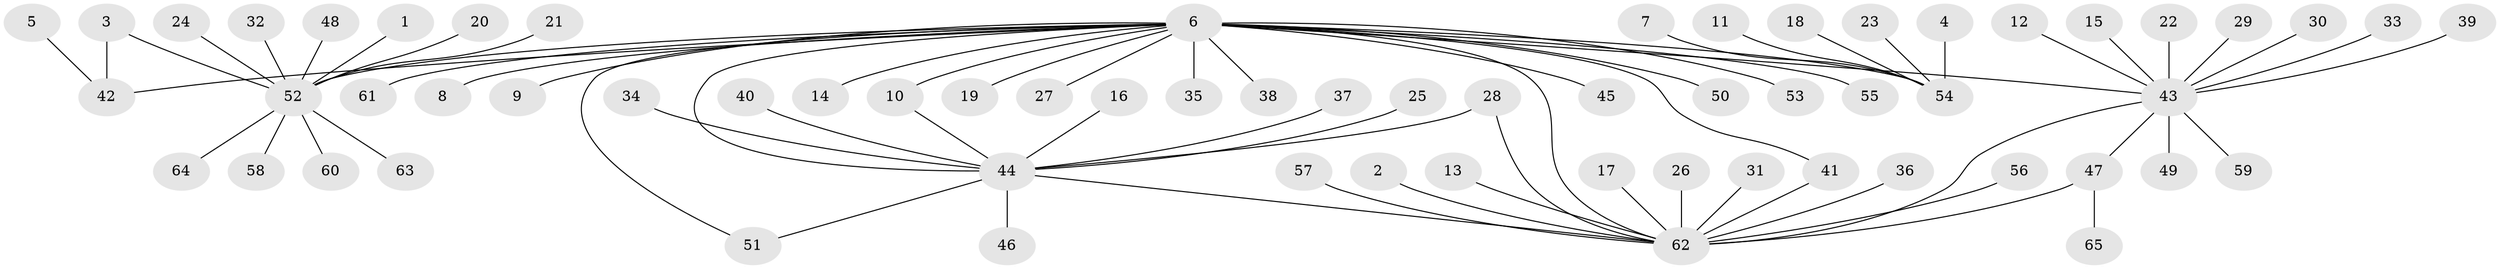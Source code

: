 // original degree distribution, {2: 0.17692307692307693, 26: 0.007692307692307693, 11: 0.015384615384615385, 3: 0.05384615384615385, 10: 0.007692307692307693, 12: 0.007692307692307693, 1: 0.6461538461538462, 9: 0.015384615384615385, 6: 0.007692307692307693, 5: 0.015384615384615385, 8: 0.007692307692307693, 7: 0.007692307692307693, 4: 0.03076923076923077}
// Generated by graph-tools (version 1.1) at 2025/25/03/09/25 03:25:54]
// undirected, 65 vertices, 72 edges
graph export_dot {
graph [start="1"]
  node [color=gray90,style=filled];
  1;
  2;
  3;
  4;
  5;
  6;
  7;
  8;
  9;
  10;
  11;
  12;
  13;
  14;
  15;
  16;
  17;
  18;
  19;
  20;
  21;
  22;
  23;
  24;
  25;
  26;
  27;
  28;
  29;
  30;
  31;
  32;
  33;
  34;
  35;
  36;
  37;
  38;
  39;
  40;
  41;
  42;
  43;
  44;
  45;
  46;
  47;
  48;
  49;
  50;
  51;
  52;
  53;
  54;
  55;
  56;
  57;
  58;
  59;
  60;
  61;
  62;
  63;
  64;
  65;
  1 -- 52 [weight=1.0];
  2 -- 62 [weight=1.0];
  3 -- 42 [weight=1.0];
  3 -- 52 [weight=1.0];
  4 -- 54 [weight=1.0];
  5 -- 42 [weight=1.0];
  6 -- 8 [weight=1.0];
  6 -- 9 [weight=1.0];
  6 -- 10 [weight=1.0];
  6 -- 14 [weight=1.0];
  6 -- 19 [weight=1.0];
  6 -- 27 [weight=1.0];
  6 -- 35 [weight=1.0];
  6 -- 38 [weight=1.0];
  6 -- 41 [weight=1.0];
  6 -- 42 [weight=1.0];
  6 -- 43 [weight=2.0];
  6 -- 44 [weight=1.0];
  6 -- 45 [weight=1.0];
  6 -- 50 [weight=1.0];
  6 -- 51 [weight=1.0];
  6 -- 52 [weight=1.0];
  6 -- 53 [weight=1.0];
  6 -- 54 [weight=1.0];
  6 -- 55 [weight=1.0];
  6 -- 61 [weight=1.0];
  6 -- 62 [weight=2.0];
  7 -- 54 [weight=1.0];
  10 -- 44 [weight=1.0];
  11 -- 54 [weight=1.0];
  12 -- 43 [weight=1.0];
  13 -- 62 [weight=1.0];
  15 -- 43 [weight=1.0];
  16 -- 44 [weight=1.0];
  17 -- 62 [weight=1.0];
  18 -- 54 [weight=1.0];
  20 -- 52 [weight=1.0];
  21 -- 52 [weight=1.0];
  22 -- 43 [weight=1.0];
  23 -- 54 [weight=1.0];
  24 -- 52 [weight=1.0];
  25 -- 44 [weight=1.0];
  26 -- 62 [weight=1.0];
  28 -- 44 [weight=1.0];
  28 -- 62 [weight=1.0];
  29 -- 43 [weight=2.0];
  30 -- 43 [weight=1.0];
  31 -- 62 [weight=1.0];
  32 -- 52 [weight=1.0];
  33 -- 43 [weight=1.0];
  34 -- 44 [weight=1.0];
  36 -- 62 [weight=1.0];
  37 -- 44 [weight=1.0];
  39 -- 43 [weight=1.0];
  40 -- 44 [weight=1.0];
  41 -- 62 [weight=1.0];
  43 -- 47 [weight=1.0];
  43 -- 49 [weight=1.0];
  43 -- 59 [weight=1.0];
  43 -- 62 [weight=1.0];
  44 -- 46 [weight=1.0];
  44 -- 51 [weight=1.0];
  44 -- 62 [weight=1.0];
  47 -- 62 [weight=3.0];
  47 -- 65 [weight=1.0];
  48 -- 52 [weight=1.0];
  52 -- 58 [weight=1.0];
  52 -- 60 [weight=1.0];
  52 -- 63 [weight=1.0];
  52 -- 64 [weight=1.0];
  56 -- 62 [weight=1.0];
  57 -- 62 [weight=1.0];
}
